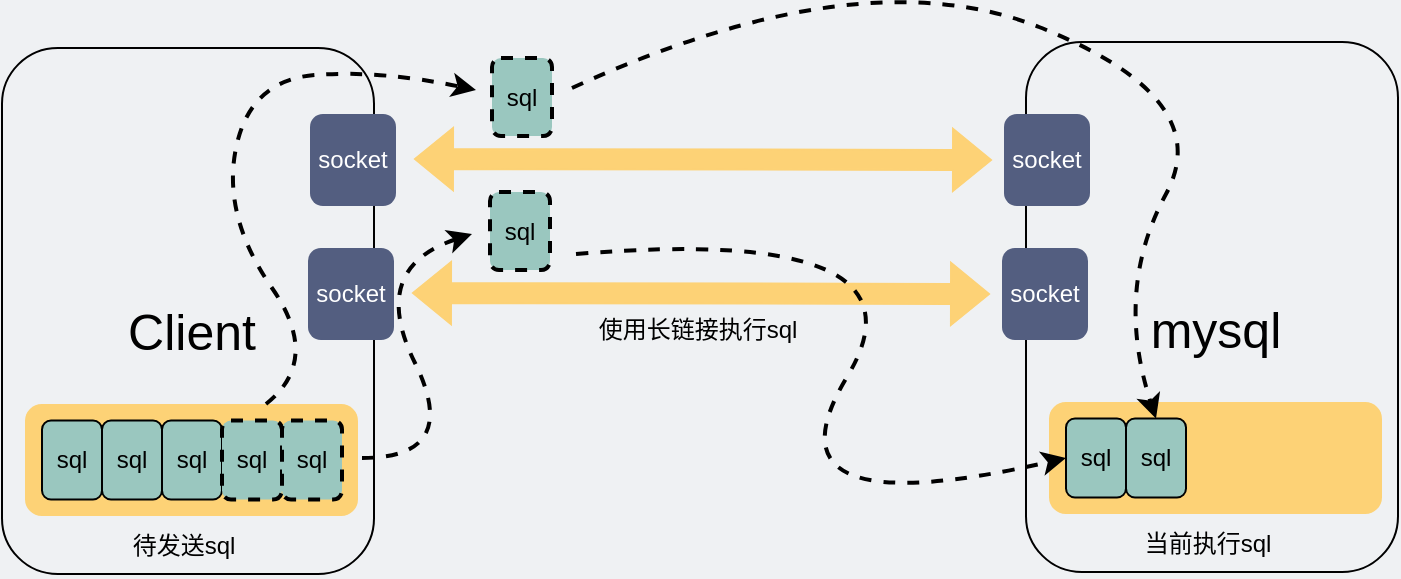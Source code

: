 <mxfile version="17.1.2" type="github"><diagram id="zzds6Kp185NoCfkkMVd4" name="Page-1"><mxGraphModel dx="806" dy="874" grid="0" gridSize="10" guides="1" tooltips="1" connect="1" arrows="1" fold="1" page="1" pageScale="1" pageWidth="800" pageHeight="350" background="#EFF1F3" math="0" shadow="0"><root><mxCell id="0"/><mxCell id="1" parent="0"/><mxCell id="j4vn8vMVQ4InFHsAan2M-1" value="" style="rounded=1;whiteSpace=wrap;html=1;fillColor=none;strokeColor=default;strokeWidth=1;" parent="1" vertex="1"><mxGeometry x="51" y="56" width="186" height="263" as="geometry"/></mxCell><mxCell id="UpJoe9YZuqNjBJE-DoaY-1" value="" style="rounded=1;whiteSpace=wrap;html=1;fillColor=#FDD276;strokeColor=none;" parent="1" vertex="1"><mxGeometry x="62.5" y="234" width="166.5" height="56" as="geometry"/></mxCell><mxCell id="UpJoe9YZuqNjBJE-DoaY-6" value="待发送sql" style="text;html=1;strokeColor=none;fillColor=none;align=center;verticalAlign=middle;whiteSpace=wrap;rounded=0;" parent="1" vertex="1"><mxGeometry x="87" y="290" width="110" height="30" as="geometry"/></mxCell><mxCell id="ixqmZI1KRuaAsa8ncv3C-4" value="sql" style="rounded=1;whiteSpace=wrap;html=1;fillColor=#9AC7BF;strokeColor=#000000;dashed=1;strokeWidth=2;" parent="1" vertex="1"><mxGeometry x="295" y="128" width="30" height="39" as="geometry"/></mxCell><mxCell id="ixqmZI1KRuaAsa8ncv3C-8" value="" style="shape=flexArrow;endArrow=classic;startArrow=classic;html=1;rounded=0;strokeWidth=1;fillColor=#FDD276;strokeColor=#FDD276;" parent="1" edge="1"><mxGeometry width="100" height="100" relative="1" as="geometry"><mxPoint x="256" y="178.5" as="sourcePoint"/><mxPoint x="545" y="179" as="targetPoint"/></mxGeometry></mxCell><mxCell id="ixqmZI1KRuaAsa8ncv3C-9" value="使用长链接执行sql" style="text;html=1;strokeColor=none;fillColor=none;align=center;verticalAlign=middle;whiteSpace=wrap;rounded=0;dashed=1;" parent="1" vertex="1"><mxGeometry x="314" y="182" width="170" height="30" as="geometry"/></mxCell><mxCell id="waSZWQRphqy6fAs9igce-1" value="sql" style="rounded=1;whiteSpace=wrap;html=1;fillColor=#9AC7BF;strokeColor=#000000;" parent="1" vertex="1"><mxGeometry x="101" y="242.25" width="30" height="39.5" as="geometry"/></mxCell><mxCell id="waSZWQRphqy6fAs9igce-2" value="sql" style="rounded=1;whiteSpace=wrap;html=1;fillColor=#9AC7BF;strokeColor=#000000;" parent="1" vertex="1"><mxGeometry x="131" y="242.25" width="30" height="39.5" as="geometry"/></mxCell><mxCell id="waSZWQRphqy6fAs9igce-4" value="sql" style="rounded=1;whiteSpace=wrap;html=1;fillColor=#9AC7BF;strokeColor=#000000;dashed=1;strokeWidth=2;" parent="1" vertex="1"><mxGeometry x="161" y="242.25" width="30" height="39.5" as="geometry"/></mxCell><mxCell id="waSZWQRphqy6fAs9igce-5" value="sql" style="rounded=1;whiteSpace=wrap;html=1;fillColor=#9AC7BF;strokeColor=#000000;dashed=1;strokeWidth=2;" parent="1" vertex="1"><mxGeometry x="191" y="242.25" width="30" height="39.5" as="geometry"/></mxCell><mxCell id="waSZWQRphqy6fAs9igce-6" value="sql" style="rounded=1;whiteSpace=wrap;html=1;fillColor=#9AC7BF;strokeColor=#000000;" parent="1" vertex="1"><mxGeometry x="71" y="242.25" width="30" height="39.5" as="geometry"/></mxCell><mxCell id="waSZWQRphqy6fAs9igce-7" value="&lt;font color=&quot;#ffffff&quot;&gt;socket&lt;/font&gt;" style="rounded=1;whiteSpace=wrap;html=1;dashed=1;strokeColor=none;strokeWidth=2;fillColor=#535E80;" parent="1" vertex="1"><mxGeometry x="204" y="156" width="43" height="46" as="geometry"/></mxCell><mxCell id="waSZWQRphqy6fAs9igce-8" value="&lt;font style=&quot;font-size: 25px&quot;&gt;Client&lt;/font&gt;" style="text;html=1;strokeColor=none;fillColor=none;align=center;verticalAlign=middle;whiteSpace=wrap;rounded=0;" parent="1" vertex="1"><mxGeometry x="91" y="182" width="110" height="30" as="geometry"/></mxCell><mxCell id="waSZWQRphqy6fAs9igce-9" value="" style="rounded=1;whiteSpace=wrap;html=1;fillColor=none;strokeColor=default;strokeWidth=1;" parent="1" vertex="1"><mxGeometry x="563" y="53" width="186" height="265" as="geometry"/></mxCell><mxCell id="waSZWQRphqy6fAs9igce-10" value="" style="rounded=1;whiteSpace=wrap;html=1;fillColor=#FDD276;strokeColor=none;" parent="1" vertex="1"><mxGeometry x="574.5" y="233" width="166.5" height="56" as="geometry"/></mxCell><mxCell id="waSZWQRphqy6fAs9igce-11" value="当前执行sql" style="text;html=1;strokeColor=none;fillColor=none;align=center;verticalAlign=middle;whiteSpace=wrap;rounded=0;" parent="1" vertex="1"><mxGeometry x="599" y="289" width="110" height="30" as="geometry"/></mxCell><mxCell id="waSZWQRphqy6fAs9igce-16" value="sql" style="rounded=1;whiteSpace=wrap;html=1;fillColor=#9AC7BF;strokeColor=#000000;" parent="1" vertex="1"><mxGeometry x="583" y="241.25" width="30" height="39.5" as="geometry"/></mxCell><mxCell id="waSZWQRphqy6fAs9igce-18" value="&lt;font style=&quot;font-size: 25px&quot;&gt;mysql&lt;/font&gt;" style="text;html=1;strokeColor=none;fillColor=none;align=center;verticalAlign=middle;whiteSpace=wrap;rounded=0;" parent="1" vertex="1"><mxGeometry x="603" y="181" width="110" height="30" as="geometry"/></mxCell><mxCell id="waSZWQRphqy6fAs9igce-19" value="&lt;font color=&quot;#ffffff&quot;&gt;socket&lt;/font&gt;" style="rounded=1;whiteSpace=wrap;html=1;dashed=1;strokeColor=none;strokeWidth=2;fillColor=#535E80;" parent="1" vertex="1"><mxGeometry x="551" y="156" width="43" height="46" as="geometry"/></mxCell><mxCell id="waSZWQRphqy6fAs9igce-20" value="" style="curved=1;endArrow=classic;html=1;rounded=0;fontSize=25;fontColor=#FFFFFF;dashed=1;strokeWidth=2;" parent="1" edge="1"><mxGeometry width="50" height="50" relative="1" as="geometry"><mxPoint x="231" y="261" as="sourcePoint"/><mxPoint x="286" y="149" as="targetPoint"/><Array as="points"><mxPoint x="281" y="261"/><mxPoint x="234" y="166"/></Array></mxGeometry></mxCell><mxCell id="waSZWQRphqy6fAs9igce-21" value="" style="curved=1;endArrow=classic;html=1;rounded=0;dashed=1;fontSize=25;fontColor=#FFFFFF;strokeWidth=2;entryX=0;entryY=0.5;entryDx=0;entryDy=0;" parent="1" target="waSZWQRphqy6fAs9igce-16" edge="1"><mxGeometry width="50" height="50" relative="1" as="geometry"><mxPoint x="338" y="159" as="sourcePoint"/><mxPoint x="545" y="266" as="targetPoint"/><Array as="points"><mxPoint x="520" y="144"/><mxPoint x="427" y="297"/></Array></mxGeometry></mxCell><mxCell id="hzNHaEj1L3whlG2LgMdN-1" value="sql" style="rounded=1;whiteSpace=wrap;html=1;fillColor=#9AC7BF;strokeColor=#000000;dashed=1;strokeWidth=2;" vertex="1" parent="1"><mxGeometry x="296" y="61" width="30" height="39" as="geometry"/></mxCell><mxCell id="hzNHaEj1L3whlG2LgMdN-2" value="" style="shape=flexArrow;endArrow=classic;startArrow=classic;html=1;rounded=0;strokeWidth=1;fillColor=#FDD276;strokeColor=#FDD276;" edge="1" parent="1"><mxGeometry width="100" height="100" relative="1" as="geometry"><mxPoint x="257" y="111.5" as="sourcePoint"/><mxPoint x="546" y="112" as="targetPoint"/></mxGeometry></mxCell><mxCell id="hzNHaEj1L3whlG2LgMdN-3" value="&lt;font color=&quot;#ffffff&quot;&gt;socket&lt;/font&gt;" style="rounded=1;whiteSpace=wrap;html=1;dashed=1;strokeColor=none;strokeWidth=2;fillColor=#535E80;" vertex="1" parent="1"><mxGeometry x="205" y="89" width="43" height="46" as="geometry"/></mxCell><mxCell id="hzNHaEj1L3whlG2LgMdN-4" value="&lt;font color=&quot;#ffffff&quot;&gt;socket&lt;/font&gt;" style="rounded=1;whiteSpace=wrap;html=1;dashed=1;strokeColor=none;strokeWidth=2;fillColor=#535E80;" vertex="1" parent="1"><mxGeometry x="552" y="89" width="43" height="46" as="geometry"/></mxCell><mxCell id="hzNHaEj1L3whlG2LgMdN-5" value="sql" style="rounded=1;whiteSpace=wrap;html=1;fillColor=#9AC7BF;strokeColor=#000000;" vertex="1" parent="1"><mxGeometry x="613" y="241.25" width="30" height="39.5" as="geometry"/></mxCell><mxCell id="hzNHaEj1L3whlG2LgMdN-6" value="" style="curved=1;endArrow=classic;html=1;rounded=0;dashed=1;strokeWidth=2;" edge="1" parent="1"><mxGeometry width="50" height="50" relative="1" as="geometry"><mxPoint x="183" y="234" as="sourcePoint"/><mxPoint x="288" y="77" as="targetPoint"/><Array as="points"><mxPoint x="183" y="234"/><mxPoint x="211" y="212"/><mxPoint x="161" y="140"/><mxPoint x="175" y="72"/><mxPoint x="240" y="67"/></Array></mxGeometry></mxCell><mxCell id="hzNHaEj1L3whlG2LgMdN-7" value="" style="curved=1;endArrow=classic;html=1;rounded=0;dashed=1;strokeWidth=2;entryX=0.5;entryY=0;entryDx=0;entryDy=0;" edge="1" parent="1" target="hzNHaEj1L3whlG2LgMdN-5"><mxGeometry width="50" height="50" relative="1" as="geometry"><mxPoint x="336" y="76" as="sourcePoint"/><mxPoint x="386" y="39" as="targetPoint"/><Array as="points"><mxPoint x="480" y="10"/><mxPoint x="659" y="81"/><mxPoint x="607" y="177"/></Array></mxGeometry></mxCell></root></mxGraphModel></diagram></mxfile>
